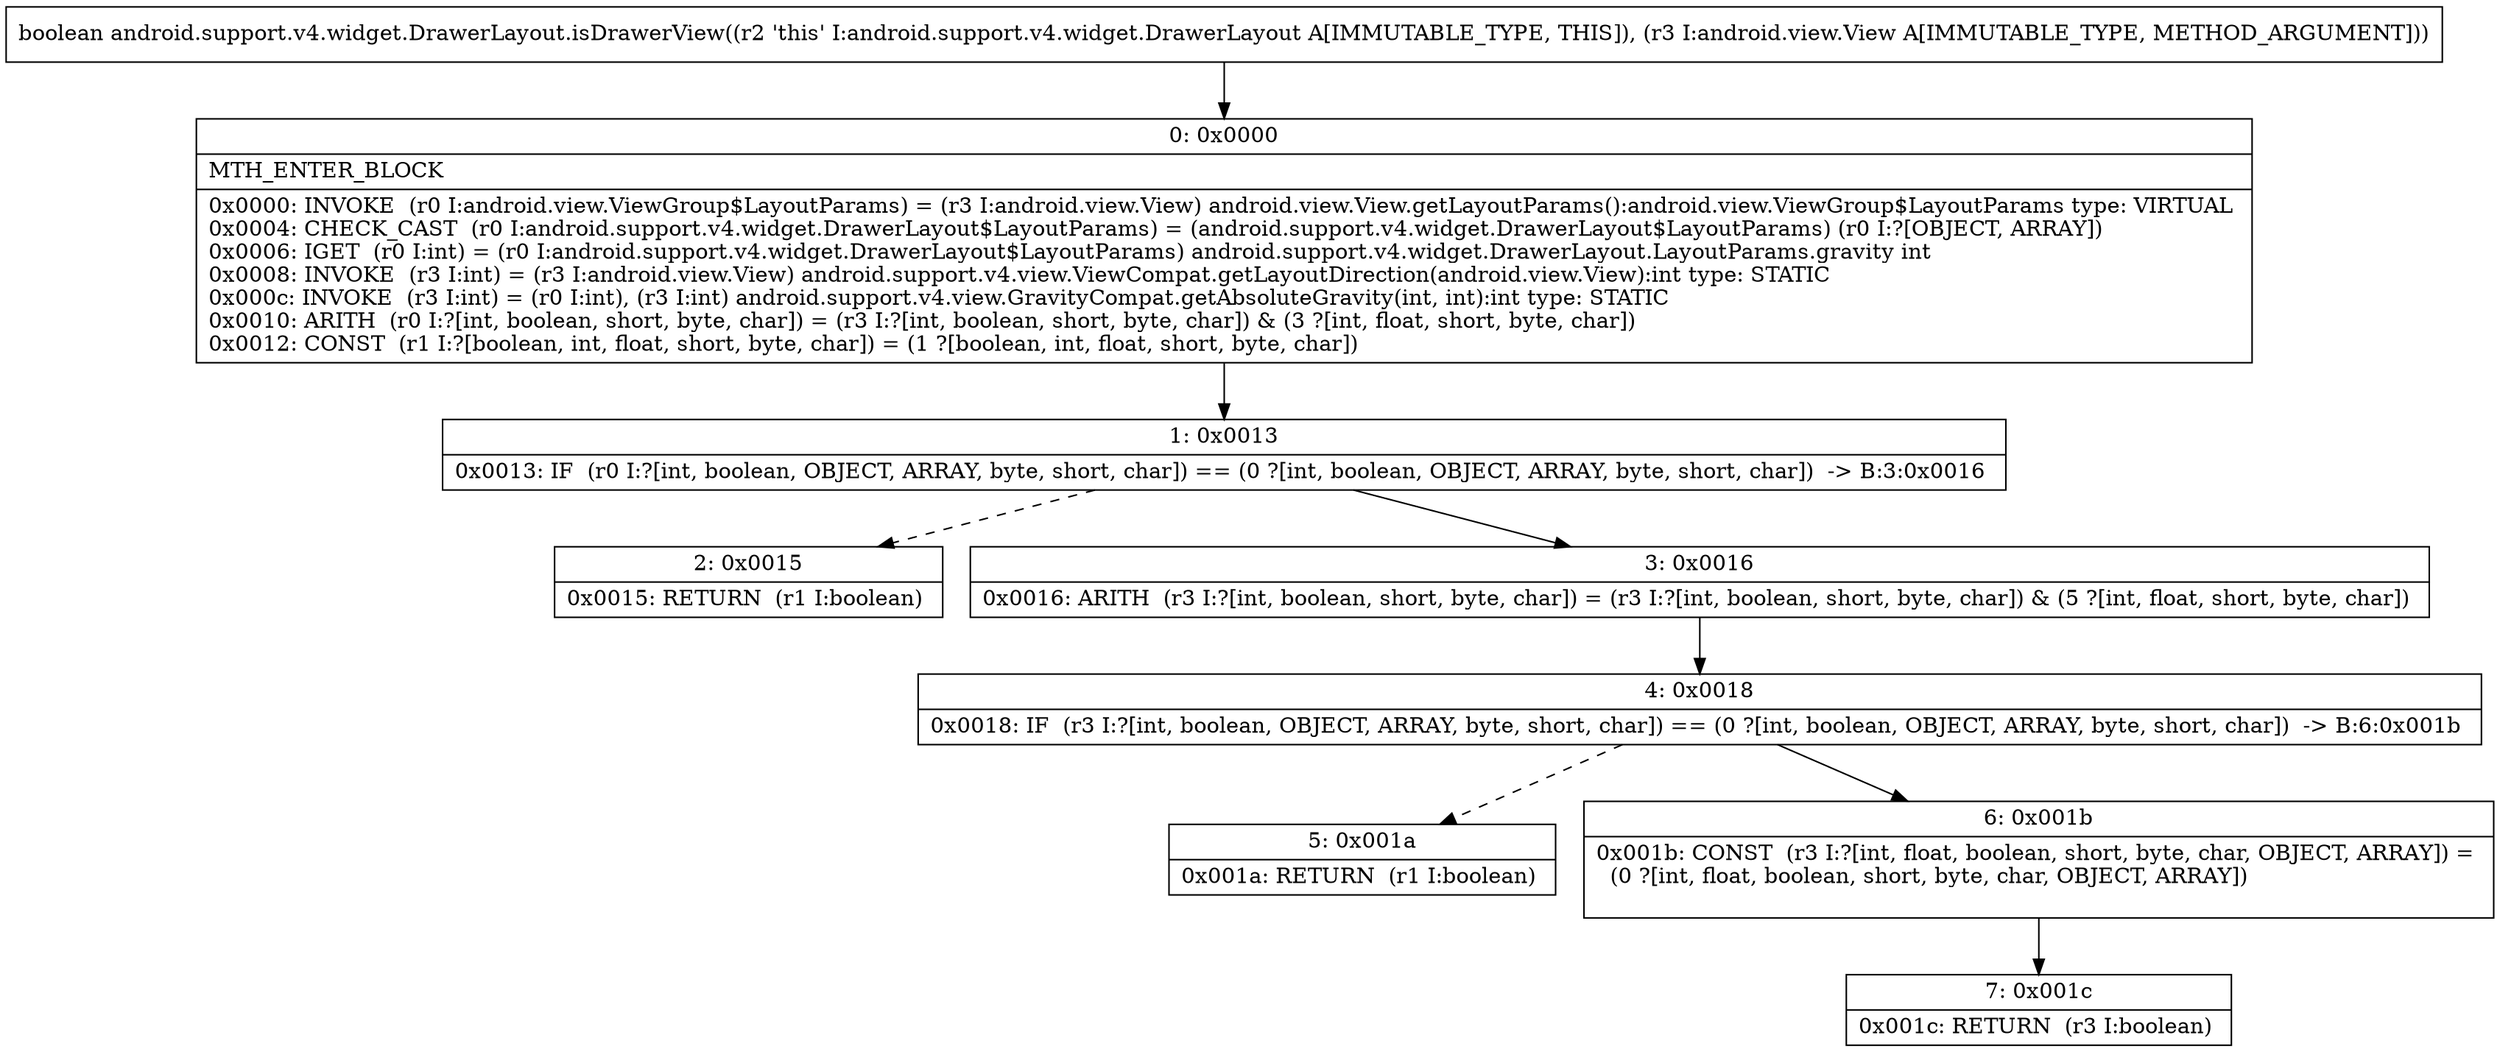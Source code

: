 digraph "CFG forandroid.support.v4.widget.DrawerLayout.isDrawerView(Landroid\/view\/View;)Z" {
Node_0 [shape=record,label="{0\:\ 0x0000|MTH_ENTER_BLOCK\l|0x0000: INVOKE  (r0 I:android.view.ViewGroup$LayoutParams) = (r3 I:android.view.View) android.view.View.getLayoutParams():android.view.ViewGroup$LayoutParams type: VIRTUAL \l0x0004: CHECK_CAST  (r0 I:android.support.v4.widget.DrawerLayout$LayoutParams) = (android.support.v4.widget.DrawerLayout$LayoutParams) (r0 I:?[OBJECT, ARRAY]) \l0x0006: IGET  (r0 I:int) = (r0 I:android.support.v4.widget.DrawerLayout$LayoutParams) android.support.v4.widget.DrawerLayout.LayoutParams.gravity int \l0x0008: INVOKE  (r3 I:int) = (r3 I:android.view.View) android.support.v4.view.ViewCompat.getLayoutDirection(android.view.View):int type: STATIC \l0x000c: INVOKE  (r3 I:int) = (r0 I:int), (r3 I:int) android.support.v4.view.GravityCompat.getAbsoluteGravity(int, int):int type: STATIC \l0x0010: ARITH  (r0 I:?[int, boolean, short, byte, char]) = (r3 I:?[int, boolean, short, byte, char]) & (3 ?[int, float, short, byte, char]) \l0x0012: CONST  (r1 I:?[boolean, int, float, short, byte, char]) = (1 ?[boolean, int, float, short, byte, char]) \l}"];
Node_1 [shape=record,label="{1\:\ 0x0013|0x0013: IF  (r0 I:?[int, boolean, OBJECT, ARRAY, byte, short, char]) == (0 ?[int, boolean, OBJECT, ARRAY, byte, short, char])  \-\> B:3:0x0016 \l}"];
Node_2 [shape=record,label="{2\:\ 0x0015|0x0015: RETURN  (r1 I:boolean) \l}"];
Node_3 [shape=record,label="{3\:\ 0x0016|0x0016: ARITH  (r3 I:?[int, boolean, short, byte, char]) = (r3 I:?[int, boolean, short, byte, char]) & (5 ?[int, float, short, byte, char]) \l}"];
Node_4 [shape=record,label="{4\:\ 0x0018|0x0018: IF  (r3 I:?[int, boolean, OBJECT, ARRAY, byte, short, char]) == (0 ?[int, boolean, OBJECT, ARRAY, byte, short, char])  \-\> B:6:0x001b \l}"];
Node_5 [shape=record,label="{5\:\ 0x001a|0x001a: RETURN  (r1 I:boolean) \l}"];
Node_6 [shape=record,label="{6\:\ 0x001b|0x001b: CONST  (r3 I:?[int, float, boolean, short, byte, char, OBJECT, ARRAY]) = \l  (0 ?[int, float, boolean, short, byte, char, OBJECT, ARRAY])\l \l}"];
Node_7 [shape=record,label="{7\:\ 0x001c|0x001c: RETURN  (r3 I:boolean) \l}"];
MethodNode[shape=record,label="{boolean android.support.v4.widget.DrawerLayout.isDrawerView((r2 'this' I:android.support.v4.widget.DrawerLayout A[IMMUTABLE_TYPE, THIS]), (r3 I:android.view.View A[IMMUTABLE_TYPE, METHOD_ARGUMENT])) }"];
MethodNode -> Node_0;
Node_0 -> Node_1;
Node_1 -> Node_2[style=dashed];
Node_1 -> Node_3;
Node_3 -> Node_4;
Node_4 -> Node_5[style=dashed];
Node_4 -> Node_6;
Node_6 -> Node_7;
}

